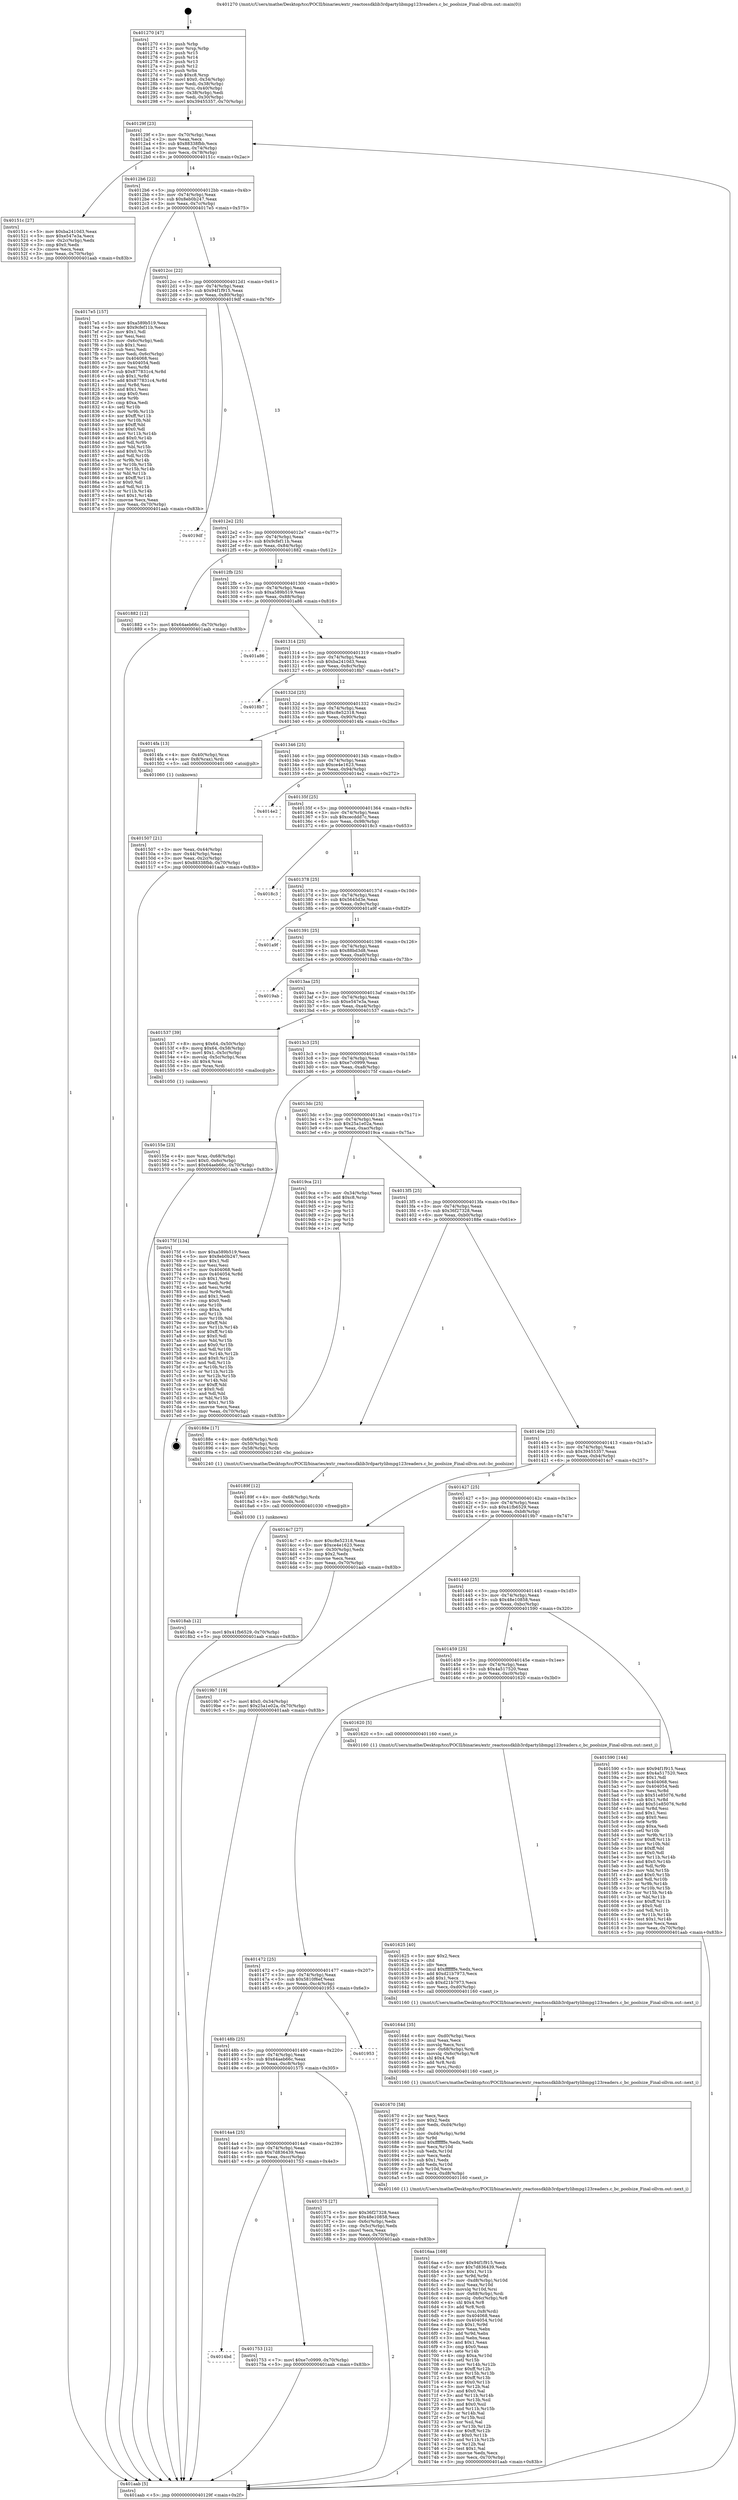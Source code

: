 digraph "0x401270" {
  label = "0x401270 (/mnt/c/Users/mathe/Desktop/tcc/POCII/binaries/extr_reactossdklib3rdpartylibmpg123readers.c_bc_poolsize_Final-ollvm.out::main(0))"
  labelloc = "t"
  node[shape=record]

  Entry [label="",width=0.3,height=0.3,shape=circle,fillcolor=black,style=filled]
  "0x40129f" [label="{
     0x40129f [23]\l
     | [instrs]\l
     &nbsp;&nbsp;0x40129f \<+3\>: mov -0x70(%rbp),%eax\l
     &nbsp;&nbsp;0x4012a2 \<+2\>: mov %eax,%ecx\l
     &nbsp;&nbsp;0x4012a4 \<+6\>: sub $0x88338fbb,%ecx\l
     &nbsp;&nbsp;0x4012aa \<+3\>: mov %eax,-0x74(%rbp)\l
     &nbsp;&nbsp;0x4012ad \<+3\>: mov %ecx,-0x78(%rbp)\l
     &nbsp;&nbsp;0x4012b0 \<+6\>: je 000000000040151c \<main+0x2ac\>\l
  }"]
  "0x40151c" [label="{
     0x40151c [27]\l
     | [instrs]\l
     &nbsp;&nbsp;0x40151c \<+5\>: mov $0xba2410d3,%eax\l
     &nbsp;&nbsp;0x401521 \<+5\>: mov $0xe547e3a,%ecx\l
     &nbsp;&nbsp;0x401526 \<+3\>: mov -0x2c(%rbp),%edx\l
     &nbsp;&nbsp;0x401529 \<+3\>: cmp $0x0,%edx\l
     &nbsp;&nbsp;0x40152c \<+3\>: cmove %ecx,%eax\l
     &nbsp;&nbsp;0x40152f \<+3\>: mov %eax,-0x70(%rbp)\l
     &nbsp;&nbsp;0x401532 \<+5\>: jmp 0000000000401aab \<main+0x83b\>\l
  }"]
  "0x4012b6" [label="{
     0x4012b6 [22]\l
     | [instrs]\l
     &nbsp;&nbsp;0x4012b6 \<+5\>: jmp 00000000004012bb \<main+0x4b\>\l
     &nbsp;&nbsp;0x4012bb \<+3\>: mov -0x74(%rbp),%eax\l
     &nbsp;&nbsp;0x4012be \<+5\>: sub $0x8eb0b247,%eax\l
     &nbsp;&nbsp;0x4012c3 \<+3\>: mov %eax,-0x7c(%rbp)\l
     &nbsp;&nbsp;0x4012c6 \<+6\>: je 00000000004017e5 \<main+0x575\>\l
  }"]
  Exit [label="",width=0.3,height=0.3,shape=circle,fillcolor=black,style=filled,peripheries=2]
  "0x4017e5" [label="{
     0x4017e5 [157]\l
     | [instrs]\l
     &nbsp;&nbsp;0x4017e5 \<+5\>: mov $0xa589b519,%eax\l
     &nbsp;&nbsp;0x4017ea \<+5\>: mov $0x9cfef11b,%ecx\l
     &nbsp;&nbsp;0x4017ef \<+2\>: mov $0x1,%dl\l
     &nbsp;&nbsp;0x4017f1 \<+2\>: xor %esi,%esi\l
     &nbsp;&nbsp;0x4017f3 \<+3\>: mov -0x6c(%rbp),%edi\l
     &nbsp;&nbsp;0x4017f6 \<+3\>: sub $0x1,%esi\l
     &nbsp;&nbsp;0x4017f9 \<+2\>: sub %esi,%edi\l
     &nbsp;&nbsp;0x4017fb \<+3\>: mov %edi,-0x6c(%rbp)\l
     &nbsp;&nbsp;0x4017fe \<+7\>: mov 0x404068,%esi\l
     &nbsp;&nbsp;0x401805 \<+7\>: mov 0x404054,%edi\l
     &nbsp;&nbsp;0x40180c \<+3\>: mov %esi,%r8d\l
     &nbsp;&nbsp;0x40180f \<+7\>: sub $0x877831c4,%r8d\l
     &nbsp;&nbsp;0x401816 \<+4\>: sub $0x1,%r8d\l
     &nbsp;&nbsp;0x40181a \<+7\>: add $0x877831c4,%r8d\l
     &nbsp;&nbsp;0x401821 \<+4\>: imul %r8d,%esi\l
     &nbsp;&nbsp;0x401825 \<+3\>: and $0x1,%esi\l
     &nbsp;&nbsp;0x401828 \<+3\>: cmp $0x0,%esi\l
     &nbsp;&nbsp;0x40182b \<+4\>: sete %r9b\l
     &nbsp;&nbsp;0x40182f \<+3\>: cmp $0xa,%edi\l
     &nbsp;&nbsp;0x401832 \<+4\>: setl %r10b\l
     &nbsp;&nbsp;0x401836 \<+3\>: mov %r9b,%r11b\l
     &nbsp;&nbsp;0x401839 \<+4\>: xor $0xff,%r11b\l
     &nbsp;&nbsp;0x40183d \<+3\>: mov %r10b,%bl\l
     &nbsp;&nbsp;0x401840 \<+3\>: xor $0xff,%bl\l
     &nbsp;&nbsp;0x401843 \<+3\>: xor $0x0,%dl\l
     &nbsp;&nbsp;0x401846 \<+3\>: mov %r11b,%r14b\l
     &nbsp;&nbsp;0x401849 \<+4\>: and $0x0,%r14b\l
     &nbsp;&nbsp;0x40184d \<+3\>: and %dl,%r9b\l
     &nbsp;&nbsp;0x401850 \<+3\>: mov %bl,%r15b\l
     &nbsp;&nbsp;0x401853 \<+4\>: and $0x0,%r15b\l
     &nbsp;&nbsp;0x401857 \<+3\>: and %dl,%r10b\l
     &nbsp;&nbsp;0x40185a \<+3\>: or %r9b,%r14b\l
     &nbsp;&nbsp;0x40185d \<+3\>: or %r10b,%r15b\l
     &nbsp;&nbsp;0x401860 \<+3\>: xor %r15b,%r14b\l
     &nbsp;&nbsp;0x401863 \<+3\>: or %bl,%r11b\l
     &nbsp;&nbsp;0x401866 \<+4\>: xor $0xff,%r11b\l
     &nbsp;&nbsp;0x40186a \<+3\>: or $0x0,%dl\l
     &nbsp;&nbsp;0x40186d \<+3\>: and %dl,%r11b\l
     &nbsp;&nbsp;0x401870 \<+3\>: or %r11b,%r14b\l
     &nbsp;&nbsp;0x401873 \<+4\>: test $0x1,%r14b\l
     &nbsp;&nbsp;0x401877 \<+3\>: cmovne %ecx,%eax\l
     &nbsp;&nbsp;0x40187a \<+3\>: mov %eax,-0x70(%rbp)\l
     &nbsp;&nbsp;0x40187d \<+5\>: jmp 0000000000401aab \<main+0x83b\>\l
  }"]
  "0x4012cc" [label="{
     0x4012cc [22]\l
     | [instrs]\l
     &nbsp;&nbsp;0x4012cc \<+5\>: jmp 00000000004012d1 \<main+0x61\>\l
     &nbsp;&nbsp;0x4012d1 \<+3\>: mov -0x74(%rbp),%eax\l
     &nbsp;&nbsp;0x4012d4 \<+5\>: sub $0x94f1f915,%eax\l
     &nbsp;&nbsp;0x4012d9 \<+3\>: mov %eax,-0x80(%rbp)\l
     &nbsp;&nbsp;0x4012dc \<+6\>: je 00000000004019df \<main+0x76f\>\l
  }"]
  "0x4018ab" [label="{
     0x4018ab [12]\l
     | [instrs]\l
     &nbsp;&nbsp;0x4018ab \<+7\>: movl $0x41fb6529,-0x70(%rbp)\l
     &nbsp;&nbsp;0x4018b2 \<+5\>: jmp 0000000000401aab \<main+0x83b\>\l
  }"]
  "0x4019df" [label="{
     0x4019df\l
  }", style=dashed]
  "0x4012e2" [label="{
     0x4012e2 [25]\l
     | [instrs]\l
     &nbsp;&nbsp;0x4012e2 \<+5\>: jmp 00000000004012e7 \<main+0x77\>\l
     &nbsp;&nbsp;0x4012e7 \<+3\>: mov -0x74(%rbp),%eax\l
     &nbsp;&nbsp;0x4012ea \<+5\>: sub $0x9cfef11b,%eax\l
     &nbsp;&nbsp;0x4012ef \<+6\>: mov %eax,-0x84(%rbp)\l
     &nbsp;&nbsp;0x4012f5 \<+6\>: je 0000000000401882 \<main+0x612\>\l
  }"]
  "0x40189f" [label="{
     0x40189f [12]\l
     | [instrs]\l
     &nbsp;&nbsp;0x40189f \<+4\>: mov -0x68(%rbp),%rdx\l
     &nbsp;&nbsp;0x4018a3 \<+3\>: mov %rdx,%rdi\l
     &nbsp;&nbsp;0x4018a6 \<+5\>: call 0000000000401030 \<free@plt\>\l
     | [calls]\l
     &nbsp;&nbsp;0x401030 \{1\} (unknown)\l
  }"]
  "0x401882" [label="{
     0x401882 [12]\l
     | [instrs]\l
     &nbsp;&nbsp;0x401882 \<+7\>: movl $0x64aeb66c,-0x70(%rbp)\l
     &nbsp;&nbsp;0x401889 \<+5\>: jmp 0000000000401aab \<main+0x83b\>\l
  }"]
  "0x4012fb" [label="{
     0x4012fb [25]\l
     | [instrs]\l
     &nbsp;&nbsp;0x4012fb \<+5\>: jmp 0000000000401300 \<main+0x90\>\l
     &nbsp;&nbsp;0x401300 \<+3\>: mov -0x74(%rbp),%eax\l
     &nbsp;&nbsp;0x401303 \<+5\>: sub $0xa589b519,%eax\l
     &nbsp;&nbsp;0x401308 \<+6\>: mov %eax,-0x88(%rbp)\l
     &nbsp;&nbsp;0x40130e \<+6\>: je 0000000000401a86 \<main+0x816\>\l
  }"]
  "0x4014bd" [label="{
     0x4014bd\l
  }", style=dashed]
  "0x401a86" [label="{
     0x401a86\l
  }", style=dashed]
  "0x401314" [label="{
     0x401314 [25]\l
     | [instrs]\l
     &nbsp;&nbsp;0x401314 \<+5\>: jmp 0000000000401319 \<main+0xa9\>\l
     &nbsp;&nbsp;0x401319 \<+3\>: mov -0x74(%rbp),%eax\l
     &nbsp;&nbsp;0x40131c \<+5\>: sub $0xba2410d3,%eax\l
     &nbsp;&nbsp;0x401321 \<+6\>: mov %eax,-0x8c(%rbp)\l
     &nbsp;&nbsp;0x401327 \<+6\>: je 00000000004018b7 \<main+0x647\>\l
  }"]
  "0x401753" [label="{
     0x401753 [12]\l
     | [instrs]\l
     &nbsp;&nbsp;0x401753 \<+7\>: movl $0xe7c0999,-0x70(%rbp)\l
     &nbsp;&nbsp;0x40175a \<+5\>: jmp 0000000000401aab \<main+0x83b\>\l
  }"]
  "0x4018b7" [label="{
     0x4018b7\l
  }", style=dashed]
  "0x40132d" [label="{
     0x40132d [25]\l
     | [instrs]\l
     &nbsp;&nbsp;0x40132d \<+5\>: jmp 0000000000401332 \<main+0xc2\>\l
     &nbsp;&nbsp;0x401332 \<+3\>: mov -0x74(%rbp),%eax\l
     &nbsp;&nbsp;0x401335 \<+5\>: sub $0xc8e52318,%eax\l
     &nbsp;&nbsp;0x40133a \<+6\>: mov %eax,-0x90(%rbp)\l
     &nbsp;&nbsp;0x401340 \<+6\>: je 00000000004014fa \<main+0x28a\>\l
  }"]
  "0x4016aa" [label="{
     0x4016aa [169]\l
     | [instrs]\l
     &nbsp;&nbsp;0x4016aa \<+5\>: mov $0x94f1f915,%ecx\l
     &nbsp;&nbsp;0x4016af \<+5\>: mov $0x7d836439,%edx\l
     &nbsp;&nbsp;0x4016b4 \<+3\>: mov $0x1,%r11b\l
     &nbsp;&nbsp;0x4016b7 \<+3\>: xor %r9d,%r9d\l
     &nbsp;&nbsp;0x4016ba \<+7\>: mov -0xd8(%rbp),%r10d\l
     &nbsp;&nbsp;0x4016c1 \<+4\>: imul %eax,%r10d\l
     &nbsp;&nbsp;0x4016c5 \<+3\>: movslq %r10d,%rsi\l
     &nbsp;&nbsp;0x4016c8 \<+4\>: mov -0x68(%rbp),%rdi\l
     &nbsp;&nbsp;0x4016cc \<+4\>: movslq -0x6c(%rbp),%r8\l
     &nbsp;&nbsp;0x4016d0 \<+4\>: shl $0x4,%r8\l
     &nbsp;&nbsp;0x4016d4 \<+3\>: add %r8,%rdi\l
     &nbsp;&nbsp;0x4016d7 \<+4\>: mov %rsi,0x8(%rdi)\l
     &nbsp;&nbsp;0x4016db \<+7\>: mov 0x404068,%eax\l
     &nbsp;&nbsp;0x4016e2 \<+8\>: mov 0x404054,%r10d\l
     &nbsp;&nbsp;0x4016ea \<+4\>: sub $0x1,%r9d\l
     &nbsp;&nbsp;0x4016ee \<+2\>: mov %eax,%ebx\l
     &nbsp;&nbsp;0x4016f0 \<+3\>: add %r9d,%ebx\l
     &nbsp;&nbsp;0x4016f3 \<+3\>: imul %ebx,%eax\l
     &nbsp;&nbsp;0x4016f6 \<+3\>: and $0x1,%eax\l
     &nbsp;&nbsp;0x4016f9 \<+3\>: cmp $0x0,%eax\l
     &nbsp;&nbsp;0x4016fc \<+4\>: sete %r14b\l
     &nbsp;&nbsp;0x401700 \<+4\>: cmp $0xa,%r10d\l
     &nbsp;&nbsp;0x401704 \<+4\>: setl %r15b\l
     &nbsp;&nbsp;0x401708 \<+3\>: mov %r14b,%r12b\l
     &nbsp;&nbsp;0x40170b \<+4\>: xor $0xff,%r12b\l
     &nbsp;&nbsp;0x40170f \<+3\>: mov %r15b,%r13b\l
     &nbsp;&nbsp;0x401712 \<+4\>: xor $0xff,%r13b\l
     &nbsp;&nbsp;0x401716 \<+4\>: xor $0x0,%r11b\l
     &nbsp;&nbsp;0x40171a \<+3\>: mov %r12b,%al\l
     &nbsp;&nbsp;0x40171d \<+2\>: and $0x0,%al\l
     &nbsp;&nbsp;0x40171f \<+3\>: and %r11b,%r14b\l
     &nbsp;&nbsp;0x401722 \<+3\>: mov %r13b,%sil\l
     &nbsp;&nbsp;0x401725 \<+4\>: and $0x0,%sil\l
     &nbsp;&nbsp;0x401729 \<+3\>: and %r11b,%r15b\l
     &nbsp;&nbsp;0x40172c \<+3\>: or %r14b,%al\l
     &nbsp;&nbsp;0x40172f \<+3\>: or %r15b,%sil\l
     &nbsp;&nbsp;0x401732 \<+3\>: xor %sil,%al\l
     &nbsp;&nbsp;0x401735 \<+3\>: or %r13b,%r12b\l
     &nbsp;&nbsp;0x401738 \<+4\>: xor $0xff,%r12b\l
     &nbsp;&nbsp;0x40173c \<+4\>: or $0x0,%r11b\l
     &nbsp;&nbsp;0x401740 \<+3\>: and %r11b,%r12b\l
     &nbsp;&nbsp;0x401743 \<+3\>: or %r12b,%al\l
     &nbsp;&nbsp;0x401746 \<+2\>: test $0x1,%al\l
     &nbsp;&nbsp;0x401748 \<+3\>: cmovne %edx,%ecx\l
     &nbsp;&nbsp;0x40174b \<+3\>: mov %ecx,-0x70(%rbp)\l
     &nbsp;&nbsp;0x40174e \<+5\>: jmp 0000000000401aab \<main+0x83b\>\l
  }"]
  "0x4014fa" [label="{
     0x4014fa [13]\l
     | [instrs]\l
     &nbsp;&nbsp;0x4014fa \<+4\>: mov -0x40(%rbp),%rax\l
     &nbsp;&nbsp;0x4014fe \<+4\>: mov 0x8(%rax),%rdi\l
     &nbsp;&nbsp;0x401502 \<+5\>: call 0000000000401060 \<atoi@plt\>\l
     | [calls]\l
     &nbsp;&nbsp;0x401060 \{1\} (unknown)\l
  }"]
  "0x401346" [label="{
     0x401346 [25]\l
     | [instrs]\l
     &nbsp;&nbsp;0x401346 \<+5\>: jmp 000000000040134b \<main+0xdb\>\l
     &nbsp;&nbsp;0x40134b \<+3\>: mov -0x74(%rbp),%eax\l
     &nbsp;&nbsp;0x40134e \<+5\>: sub $0xce4e1623,%eax\l
     &nbsp;&nbsp;0x401353 \<+6\>: mov %eax,-0x94(%rbp)\l
     &nbsp;&nbsp;0x401359 \<+6\>: je 00000000004014e2 \<main+0x272\>\l
  }"]
  "0x401670" [label="{
     0x401670 [58]\l
     | [instrs]\l
     &nbsp;&nbsp;0x401670 \<+2\>: xor %ecx,%ecx\l
     &nbsp;&nbsp;0x401672 \<+5\>: mov $0x2,%edx\l
     &nbsp;&nbsp;0x401677 \<+6\>: mov %edx,-0xd4(%rbp)\l
     &nbsp;&nbsp;0x40167d \<+1\>: cltd\l
     &nbsp;&nbsp;0x40167e \<+7\>: mov -0xd4(%rbp),%r9d\l
     &nbsp;&nbsp;0x401685 \<+3\>: idiv %r9d\l
     &nbsp;&nbsp;0x401688 \<+6\>: imul $0xfffffffe,%edx,%edx\l
     &nbsp;&nbsp;0x40168e \<+3\>: mov %ecx,%r10d\l
     &nbsp;&nbsp;0x401691 \<+3\>: sub %edx,%r10d\l
     &nbsp;&nbsp;0x401694 \<+2\>: mov %ecx,%edx\l
     &nbsp;&nbsp;0x401696 \<+3\>: sub $0x1,%edx\l
     &nbsp;&nbsp;0x401699 \<+3\>: add %edx,%r10d\l
     &nbsp;&nbsp;0x40169c \<+3\>: sub %r10d,%ecx\l
     &nbsp;&nbsp;0x40169f \<+6\>: mov %ecx,-0xd8(%rbp)\l
     &nbsp;&nbsp;0x4016a5 \<+5\>: call 0000000000401160 \<next_i\>\l
     | [calls]\l
     &nbsp;&nbsp;0x401160 \{1\} (/mnt/c/Users/mathe/Desktop/tcc/POCII/binaries/extr_reactossdklib3rdpartylibmpg123readers.c_bc_poolsize_Final-ollvm.out::next_i)\l
  }"]
  "0x4014e2" [label="{
     0x4014e2\l
  }", style=dashed]
  "0x40135f" [label="{
     0x40135f [25]\l
     | [instrs]\l
     &nbsp;&nbsp;0x40135f \<+5\>: jmp 0000000000401364 \<main+0xf4\>\l
     &nbsp;&nbsp;0x401364 \<+3\>: mov -0x74(%rbp),%eax\l
     &nbsp;&nbsp;0x401367 \<+5\>: sub $0xcecddd7c,%eax\l
     &nbsp;&nbsp;0x40136c \<+6\>: mov %eax,-0x98(%rbp)\l
     &nbsp;&nbsp;0x401372 \<+6\>: je 00000000004018c3 \<main+0x653\>\l
  }"]
  "0x40164d" [label="{
     0x40164d [35]\l
     | [instrs]\l
     &nbsp;&nbsp;0x40164d \<+6\>: mov -0xd0(%rbp),%ecx\l
     &nbsp;&nbsp;0x401653 \<+3\>: imul %eax,%ecx\l
     &nbsp;&nbsp;0x401656 \<+3\>: movslq %ecx,%rsi\l
     &nbsp;&nbsp;0x401659 \<+4\>: mov -0x68(%rbp),%rdi\l
     &nbsp;&nbsp;0x40165d \<+4\>: movslq -0x6c(%rbp),%r8\l
     &nbsp;&nbsp;0x401661 \<+4\>: shl $0x4,%r8\l
     &nbsp;&nbsp;0x401665 \<+3\>: add %r8,%rdi\l
     &nbsp;&nbsp;0x401668 \<+3\>: mov %rsi,(%rdi)\l
     &nbsp;&nbsp;0x40166b \<+5\>: call 0000000000401160 \<next_i\>\l
     | [calls]\l
     &nbsp;&nbsp;0x401160 \{1\} (/mnt/c/Users/mathe/Desktop/tcc/POCII/binaries/extr_reactossdklib3rdpartylibmpg123readers.c_bc_poolsize_Final-ollvm.out::next_i)\l
  }"]
  "0x4018c3" [label="{
     0x4018c3\l
  }", style=dashed]
  "0x401378" [label="{
     0x401378 [25]\l
     | [instrs]\l
     &nbsp;&nbsp;0x401378 \<+5\>: jmp 000000000040137d \<main+0x10d\>\l
     &nbsp;&nbsp;0x40137d \<+3\>: mov -0x74(%rbp),%eax\l
     &nbsp;&nbsp;0x401380 \<+5\>: sub $0x5645d3e,%eax\l
     &nbsp;&nbsp;0x401385 \<+6\>: mov %eax,-0x9c(%rbp)\l
     &nbsp;&nbsp;0x40138b \<+6\>: je 0000000000401a9f \<main+0x82f\>\l
  }"]
  "0x401625" [label="{
     0x401625 [40]\l
     | [instrs]\l
     &nbsp;&nbsp;0x401625 \<+5\>: mov $0x2,%ecx\l
     &nbsp;&nbsp;0x40162a \<+1\>: cltd\l
     &nbsp;&nbsp;0x40162b \<+2\>: idiv %ecx\l
     &nbsp;&nbsp;0x40162d \<+6\>: imul $0xfffffffe,%edx,%ecx\l
     &nbsp;&nbsp;0x401633 \<+6\>: add $0xd21b7973,%ecx\l
     &nbsp;&nbsp;0x401639 \<+3\>: add $0x1,%ecx\l
     &nbsp;&nbsp;0x40163c \<+6\>: sub $0xd21b7973,%ecx\l
     &nbsp;&nbsp;0x401642 \<+6\>: mov %ecx,-0xd0(%rbp)\l
     &nbsp;&nbsp;0x401648 \<+5\>: call 0000000000401160 \<next_i\>\l
     | [calls]\l
     &nbsp;&nbsp;0x401160 \{1\} (/mnt/c/Users/mathe/Desktop/tcc/POCII/binaries/extr_reactossdklib3rdpartylibmpg123readers.c_bc_poolsize_Final-ollvm.out::next_i)\l
  }"]
  "0x401a9f" [label="{
     0x401a9f\l
  }", style=dashed]
  "0x401391" [label="{
     0x401391 [25]\l
     | [instrs]\l
     &nbsp;&nbsp;0x401391 \<+5\>: jmp 0000000000401396 \<main+0x126\>\l
     &nbsp;&nbsp;0x401396 \<+3\>: mov -0x74(%rbp),%eax\l
     &nbsp;&nbsp;0x401399 \<+5\>: sub $0x88bd3d8,%eax\l
     &nbsp;&nbsp;0x40139e \<+6\>: mov %eax,-0xa0(%rbp)\l
     &nbsp;&nbsp;0x4013a4 \<+6\>: je 00000000004019ab \<main+0x73b\>\l
  }"]
  "0x4014a4" [label="{
     0x4014a4 [25]\l
     | [instrs]\l
     &nbsp;&nbsp;0x4014a4 \<+5\>: jmp 00000000004014a9 \<main+0x239\>\l
     &nbsp;&nbsp;0x4014a9 \<+3\>: mov -0x74(%rbp),%eax\l
     &nbsp;&nbsp;0x4014ac \<+5\>: sub $0x7d836439,%eax\l
     &nbsp;&nbsp;0x4014b1 \<+6\>: mov %eax,-0xcc(%rbp)\l
     &nbsp;&nbsp;0x4014b7 \<+6\>: je 0000000000401753 \<main+0x4e3\>\l
  }"]
  "0x4019ab" [label="{
     0x4019ab\l
  }", style=dashed]
  "0x4013aa" [label="{
     0x4013aa [25]\l
     | [instrs]\l
     &nbsp;&nbsp;0x4013aa \<+5\>: jmp 00000000004013af \<main+0x13f\>\l
     &nbsp;&nbsp;0x4013af \<+3\>: mov -0x74(%rbp),%eax\l
     &nbsp;&nbsp;0x4013b2 \<+5\>: sub $0xe547e3a,%eax\l
     &nbsp;&nbsp;0x4013b7 \<+6\>: mov %eax,-0xa4(%rbp)\l
     &nbsp;&nbsp;0x4013bd \<+6\>: je 0000000000401537 \<main+0x2c7\>\l
  }"]
  "0x401575" [label="{
     0x401575 [27]\l
     | [instrs]\l
     &nbsp;&nbsp;0x401575 \<+5\>: mov $0x36f27328,%eax\l
     &nbsp;&nbsp;0x40157a \<+5\>: mov $0x48e10858,%ecx\l
     &nbsp;&nbsp;0x40157f \<+3\>: mov -0x6c(%rbp),%edx\l
     &nbsp;&nbsp;0x401582 \<+3\>: cmp -0x5c(%rbp),%edx\l
     &nbsp;&nbsp;0x401585 \<+3\>: cmovl %ecx,%eax\l
     &nbsp;&nbsp;0x401588 \<+3\>: mov %eax,-0x70(%rbp)\l
     &nbsp;&nbsp;0x40158b \<+5\>: jmp 0000000000401aab \<main+0x83b\>\l
  }"]
  "0x401537" [label="{
     0x401537 [39]\l
     | [instrs]\l
     &nbsp;&nbsp;0x401537 \<+8\>: movq $0x64,-0x50(%rbp)\l
     &nbsp;&nbsp;0x40153f \<+8\>: movq $0x64,-0x58(%rbp)\l
     &nbsp;&nbsp;0x401547 \<+7\>: movl $0x1,-0x5c(%rbp)\l
     &nbsp;&nbsp;0x40154e \<+4\>: movslq -0x5c(%rbp),%rax\l
     &nbsp;&nbsp;0x401552 \<+4\>: shl $0x4,%rax\l
     &nbsp;&nbsp;0x401556 \<+3\>: mov %rax,%rdi\l
     &nbsp;&nbsp;0x401559 \<+5\>: call 0000000000401050 \<malloc@plt\>\l
     | [calls]\l
     &nbsp;&nbsp;0x401050 \{1\} (unknown)\l
  }"]
  "0x4013c3" [label="{
     0x4013c3 [25]\l
     | [instrs]\l
     &nbsp;&nbsp;0x4013c3 \<+5\>: jmp 00000000004013c8 \<main+0x158\>\l
     &nbsp;&nbsp;0x4013c8 \<+3\>: mov -0x74(%rbp),%eax\l
     &nbsp;&nbsp;0x4013cb \<+5\>: sub $0xe7c0999,%eax\l
     &nbsp;&nbsp;0x4013d0 \<+6\>: mov %eax,-0xa8(%rbp)\l
     &nbsp;&nbsp;0x4013d6 \<+6\>: je 000000000040175f \<main+0x4ef\>\l
  }"]
  "0x40148b" [label="{
     0x40148b [25]\l
     | [instrs]\l
     &nbsp;&nbsp;0x40148b \<+5\>: jmp 0000000000401490 \<main+0x220\>\l
     &nbsp;&nbsp;0x401490 \<+3\>: mov -0x74(%rbp),%eax\l
     &nbsp;&nbsp;0x401493 \<+5\>: sub $0x64aeb66c,%eax\l
     &nbsp;&nbsp;0x401498 \<+6\>: mov %eax,-0xc8(%rbp)\l
     &nbsp;&nbsp;0x40149e \<+6\>: je 0000000000401575 \<main+0x305\>\l
  }"]
  "0x40175f" [label="{
     0x40175f [134]\l
     | [instrs]\l
     &nbsp;&nbsp;0x40175f \<+5\>: mov $0xa589b519,%eax\l
     &nbsp;&nbsp;0x401764 \<+5\>: mov $0x8eb0b247,%ecx\l
     &nbsp;&nbsp;0x401769 \<+2\>: mov $0x1,%dl\l
     &nbsp;&nbsp;0x40176b \<+2\>: xor %esi,%esi\l
     &nbsp;&nbsp;0x40176d \<+7\>: mov 0x404068,%edi\l
     &nbsp;&nbsp;0x401774 \<+8\>: mov 0x404054,%r8d\l
     &nbsp;&nbsp;0x40177c \<+3\>: sub $0x1,%esi\l
     &nbsp;&nbsp;0x40177f \<+3\>: mov %edi,%r9d\l
     &nbsp;&nbsp;0x401782 \<+3\>: add %esi,%r9d\l
     &nbsp;&nbsp;0x401785 \<+4\>: imul %r9d,%edi\l
     &nbsp;&nbsp;0x401789 \<+3\>: and $0x1,%edi\l
     &nbsp;&nbsp;0x40178c \<+3\>: cmp $0x0,%edi\l
     &nbsp;&nbsp;0x40178f \<+4\>: sete %r10b\l
     &nbsp;&nbsp;0x401793 \<+4\>: cmp $0xa,%r8d\l
     &nbsp;&nbsp;0x401797 \<+4\>: setl %r11b\l
     &nbsp;&nbsp;0x40179b \<+3\>: mov %r10b,%bl\l
     &nbsp;&nbsp;0x40179e \<+3\>: xor $0xff,%bl\l
     &nbsp;&nbsp;0x4017a1 \<+3\>: mov %r11b,%r14b\l
     &nbsp;&nbsp;0x4017a4 \<+4\>: xor $0xff,%r14b\l
     &nbsp;&nbsp;0x4017a8 \<+3\>: xor $0x0,%dl\l
     &nbsp;&nbsp;0x4017ab \<+3\>: mov %bl,%r15b\l
     &nbsp;&nbsp;0x4017ae \<+4\>: and $0x0,%r15b\l
     &nbsp;&nbsp;0x4017b2 \<+3\>: and %dl,%r10b\l
     &nbsp;&nbsp;0x4017b5 \<+3\>: mov %r14b,%r12b\l
     &nbsp;&nbsp;0x4017b8 \<+4\>: and $0x0,%r12b\l
     &nbsp;&nbsp;0x4017bc \<+3\>: and %dl,%r11b\l
     &nbsp;&nbsp;0x4017bf \<+3\>: or %r10b,%r15b\l
     &nbsp;&nbsp;0x4017c2 \<+3\>: or %r11b,%r12b\l
     &nbsp;&nbsp;0x4017c5 \<+3\>: xor %r12b,%r15b\l
     &nbsp;&nbsp;0x4017c8 \<+3\>: or %r14b,%bl\l
     &nbsp;&nbsp;0x4017cb \<+3\>: xor $0xff,%bl\l
     &nbsp;&nbsp;0x4017ce \<+3\>: or $0x0,%dl\l
     &nbsp;&nbsp;0x4017d1 \<+2\>: and %dl,%bl\l
     &nbsp;&nbsp;0x4017d3 \<+3\>: or %bl,%r15b\l
     &nbsp;&nbsp;0x4017d6 \<+4\>: test $0x1,%r15b\l
     &nbsp;&nbsp;0x4017da \<+3\>: cmovne %ecx,%eax\l
     &nbsp;&nbsp;0x4017dd \<+3\>: mov %eax,-0x70(%rbp)\l
     &nbsp;&nbsp;0x4017e0 \<+5\>: jmp 0000000000401aab \<main+0x83b\>\l
  }"]
  "0x4013dc" [label="{
     0x4013dc [25]\l
     | [instrs]\l
     &nbsp;&nbsp;0x4013dc \<+5\>: jmp 00000000004013e1 \<main+0x171\>\l
     &nbsp;&nbsp;0x4013e1 \<+3\>: mov -0x74(%rbp),%eax\l
     &nbsp;&nbsp;0x4013e4 \<+5\>: sub $0x25a1e02a,%eax\l
     &nbsp;&nbsp;0x4013e9 \<+6\>: mov %eax,-0xac(%rbp)\l
     &nbsp;&nbsp;0x4013ef \<+6\>: je 00000000004019ca \<main+0x75a\>\l
  }"]
  "0x401953" [label="{
     0x401953\l
  }", style=dashed]
  "0x4019ca" [label="{
     0x4019ca [21]\l
     | [instrs]\l
     &nbsp;&nbsp;0x4019ca \<+3\>: mov -0x34(%rbp),%eax\l
     &nbsp;&nbsp;0x4019cd \<+7\>: add $0xc8,%rsp\l
     &nbsp;&nbsp;0x4019d4 \<+1\>: pop %rbx\l
     &nbsp;&nbsp;0x4019d5 \<+2\>: pop %r12\l
     &nbsp;&nbsp;0x4019d7 \<+2\>: pop %r13\l
     &nbsp;&nbsp;0x4019d9 \<+2\>: pop %r14\l
     &nbsp;&nbsp;0x4019db \<+2\>: pop %r15\l
     &nbsp;&nbsp;0x4019dd \<+1\>: pop %rbp\l
     &nbsp;&nbsp;0x4019de \<+1\>: ret\l
  }"]
  "0x4013f5" [label="{
     0x4013f5 [25]\l
     | [instrs]\l
     &nbsp;&nbsp;0x4013f5 \<+5\>: jmp 00000000004013fa \<main+0x18a\>\l
     &nbsp;&nbsp;0x4013fa \<+3\>: mov -0x74(%rbp),%eax\l
     &nbsp;&nbsp;0x4013fd \<+5\>: sub $0x36f27328,%eax\l
     &nbsp;&nbsp;0x401402 \<+6\>: mov %eax,-0xb0(%rbp)\l
     &nbsp;&nbsp;0x401408 \<+6\>: je 000000000040188e \<main+0x61e\>\l
  }"]
  "0x401472" [label="{
     0x401472 [25]\l
     | [instrs]\l
     &nbsp;&nbsp;0x401472 \<+5\>: jmp 0000000000401477 \<main+0x207\>\l
     &nbsp;&nbsp;0x401477 \<+3\>: mov -0x74(%rbp),%eax\l
     &nbsp;&nbsp;0x40147a \<+5\>: sub $0x5810f6ef,%eax\l
     &nbsp;&nbsp;0x40147f \<+6\>: mov %eax,-0xc4(%rbp)\l
     &nbsp;&nbsp;0x401485 \<+6\>: je 0000000000401953 \<main+0x6e3\>\l
  }"]
  "0x40188e" [label="{
     0x40188e [17]\l
     | [instrs]\l
     &nbsp;&nbsp;0x40188e \<+4\>: mov -0x68(%rbp),%rdi\l
     &nbsp;&nbsp;0x401892 \<+4\>: mov -0x50(%rbp),%rsi\l
     &nbsp;&nbsp;0x401896 \<+4\>: mov -0x58(%rbp),%rdx\l
     &nbsp;&nbsp;0x40189a \<+5\>: call 0000000000401240 \<bc_poolsize\>\l
     | [calls]\l
     &nbsp;&nbsp;0x401240 \{1\} (/mnt/c/Users/mathe/Desktop/tcc/POCII/binaries/extr_reactossdklib3rdpartylibmpg123readers.c_bc_poolsize_Final-ollvm.out::bc_poolsize)\l
  }"]
  "0x40140e" [label="{
     0x40140e [25]\l
     | [instrs]\l
     &nbsp;&nbsp;0x40140e \<+5\>: jmp 0000000000401413 \<main+0x1a3\>\l
     &nbsp;&nbsp;0x401413 \<+3\>: mov -0x74(%rbp),%eax\l
     &nbsp;&nbsp;0x401416 \<+5\>: sub $0x39455357,%eax\l
     &nbsp;&nbsp;0x40141b \<+6\>: mov %eax,-0xb4(%rbp)\l
     &nbsp;&nbsp;0x401421 \<+6\>: je 00000000004014c7 \<main+0x257\>\l
  }"]
  "0x401620" [label="{
     0x401620 [5]\l
     | [instrs]\l
     &nbsp;&nbsp;0x401620 \<+5\>: call 0000000000401160 \<next_i\>\l
     | [calls]\l
     &nbsp;&nbsp;0x401160 \{1\} (/mnt/c/Users/mathe/Desktop/tcc/POCII/binaries/extr_reactossdklib3rdpartylibmpg123readers.c_bc_poolsize_Final-ollvm.out::next_i)\l
  }"]
  "0x4014c7" [label="{
     0x4014c7 [27]\l
     | [instrs]\l
     &nbsp;&nbsp;0x4014c7 \<+5\>: mov $0xc8e52318,%eax\l
     &nbsp;&nbsp;0x4014cc \<+5\>: mov $0xce4e1623,%ecx\l
     &nbsp;&nbsp;0x4014d1 \<+3\>: mov -0x30(%rbp),%edx\l
     &nbsp;&nbsp;0x4014d4 \<+3\>: cmp $0x2,%edx\l
     &nbsp;&nbsp;0x4014d7 \<+3\>: cmovne %ecx,%eax\l
     &nbsp;&nbsp;0x4014da \<+3\>: mov %eax,-0x70(%rbp)\l
     &nbsp;&nbsp;0x4014dd \<+5\>: jmp 0000000000401aab \<main+0x83b\>\l
  }"]
  "0x401427" [label="{
     0x401427 [25]\l
     | [instrs]\l
     &nbsp;&nbsp;0x401427 \<+5\>: jmp 000000000040142c \<main+0x1bc\>\l
     &nbsp;&nbsp;0x40142c \<+3\>: mov -0x74(%rbp),%eax\l
     &nbsp;&nbsp;0x40142f \<+5\>: sub $0x41fb6529,%eax\l
     &nbsp;&nbsp;0x401434 \<+6\>: mov %eax,-0xb8(%rbp)\l
     &nbsp;&nbsp;0x40143a \<+6\>: je 00000000004019b7 \<main+0x747\>\l
  }"]
  "0x401aab" [label="{
     0x401aab [5]\l
     | [instrs]\l
     &nbsp;&nbsp;0x401aab \<+5\>: jmp 000000000040129f \<main+0x2f\>\l
  }"]
  "0x401270" [label="{
     0x401270 [47]\l
     | [instrs]\l
     &nbsp;&nbsp;0x401270 \<+1\>: push %rbp\l
     &nbsp;&nbsp;0x401271 \<+3\>: mov %rsp,%rbp\l
     &nbsp;&nbsp;0x401274 \<+2\>: push %r15\l
     &nbsp;&nbsp;0x401276 \<+2\>: push %r14\l
     &nbsp;&nbsp;0x401278 \<+2\>: push %r13\l
     &nbsp;&nbsp;0x40127a \<+2\>: push %r12\l
     &nbsp;&nbsp;0x40127c \<+1\>: push %rbx\l
     &nbsp;&nbsp;0x40127d \<+7\>: sub $0xc8,%rsp\l
     &nbsp;&nbsp;0x401284 \<+7\>: movl $0x0,-0x34(%rbp)\l
     &nbsp;&nbsp;0x40128b \<+3\>: mov %edi,-0x38(%rbp)\l
     &nbsp;&nbsp;0x40128e \<+4\>: mov %rsi,-0x40(%rbp)\l
     &nbsp;&nbsp;0x401292 \<+3\>: mov -0x38(%rbp),%edi\l
     &nbsp;&nbsp;0x401295 \<+3\>: mov %edi,-0x30(%rbp)\l
     &nbsp;&nbsp;0x401298 \<+7\>: movl $0x39455357,-0x70(%rbp)\l
  }"]
  "0x401507" [label="{
     0x401507 [21]\l
     | [instrs]\l
     &nbsp;&nbsp;0x401507 \<+3\>: mov %eax,-0x44(%rbp)\l
     &nbsp;&nbsp;0x40150a \<+3\>: mov -0x44(%rbp),%eax\l
     &nbsp;&nbsp;0x40150d \<+3\>: mov %eax,-0x2c(%rbp)\l
     &nbsp;&nbsp;0x401510 \<+7\>: movl $0x88338fbb,-0x70(%rbp)\l
     &nbsp;&nbsp;0x401517 \<+5\>: jmp 0000000000401aab \<main+0x83b\>\l
  }"]
  "0x40155e" [label="{
     0x40155e [23]\l
     | [instrs]\l
     &nbsp;&nbsp;0x40155e \<+4\>: mov %rax,-0x68(%rbp)\l
     &nbsp;&nbsp;0x401562 \<+7\>: movl $0x0,-0x6c(%rbp)\l
     &nbsp;&nbsp;0x401569 \<+7\>: movl $0x64aeb66c,-0x70(%rbp)\l
     &nbsp;&nbsp;0x401570 \<+5\>: jmp 0000000000401aab \<main+0x83b\>\l
  }"]
  "0x401459" [label="{
     0x401459 [25]\l
     | [instrs]\l
     &nbsp;&nbsp;0x401459 \<+5\>: jmp 000000000040145e \<main+0x1ee\>\l
     &nbsp;&nbsp;0x40145e \<+3\>: mov -0x74(%rbp),%eax\l
     &nbsp;&nbsp;0x401461 \<+5\>: sub $0x4a517520,%eax\l
     &nbsp;&nbsp;0x401466 \<+6\>: mov %eax,-0xc0(%rbp)\l
     &nbsp;&nbsp;0x40146c \<+6\>: je 0000000000401620 \<main+0x3b0\>\l
  }"]
  "0x4019b7" [label="{
     0x4019b7 [19]\l
     | [instrs]\l
     &nbsp;&nbsp;0x4019b7 \<+7\>: movl $0x0,-0x34(%rbp)\l
     &nbsp;&nbsp;0x4019be \<+7\>: movl $0x25a1e02a,-0x70(%rbp)\l
     &nbsp;&nbsp;0x4019c5 \<+5\>: jmp 0000000000401aab \<main+0x83b\>\l
  }"]
  "0x401440" [label="{
     0x401440 [25]\l
     | [instrs]\l
     &nbsp;&nbsp;0x401440 \<+5\>: jmp 0000000000401445 \<main+0x1d5\>\l
     &nbsp;&nbsp;0x401445 \<+3\>: mov -0x74(%rbp),%eax\l
     &nbsp;&nbsp;0x401448 \<+5\>: sub $0x48e10858,%eax\l
     &nbsp;&nbsp;0x40144d \<+6\>: mov %eax,-0xbc(%rbp)\l
     &nbsp;&nbsp;0x401453 \<+6\>: je 0000000000401590 \<main+0x320\>\l
  }"]
  "0x401590" [label="{
     0x401590 [144]\l
     | [instrs]\l
     &nbsp;&nbsp;0x401590 \<+5\>: mov $0x94f1f915,%eax\l
     &nbsp;&nbsp;0x401595 \<+5\>: mov $0x4a517520,%ecx\l
     &nbsp;&nbsp;0x40159a \<+2\>: mov $0x1,%dl\l
     &nbsp;&nbsp;0x40159c \<+7\>: mov 0x404068,%esi\l
     &nbsp;&nbsp;0x4015a3 \<+7\>: mov 0x404054,%edi\l
     &nbsp;&nbsp;0x4015aa \<+3\>: mov %esi,%r8d\l
     &nbsp;&nbsp;0x4015ad \<+7\>: sub $0x51e85076,%r8d\l
     &nbsp;&nbsp;0x4015b4 \<+4\>: sub $0x1,%r8d\l
     &nbsp;&nbsp;0x4015b8 \<+7\>: add $0x51e85076,%r8d\l
     &nbsp;&nbsp;0x4015bf \<+4\>: imul %r8d,%esi\l
     &nbsp;&nbsp;0x4015c3 \<+3\>: and $0x1,%esi\l
     &nbsp;&nbsp;0x4015c6 \<+3\>: cmp $0x0,%esi\l
     &nbsp;&nbsp;0x4015c9 \<+4\>: sete %r9b\l
     &nbsp;&nbsp;0x4015cd \<+3\>: cmp $0xa,%edi\l
     &nbsp;&nbsp;0x4015d0 \<+4\>: setl %r10b\l
     &nbsp;&nbsp;0x4015d4 \<+3\>: mov %r9b,%r11b\l
     &nbsp;&nbsp;0x4015d7 \<+4\>: xor $0xff,%r11b\l
     &nbsp;&nbsp;0x4015db \<+3\>: mov %r10b,%bl\l
     &nbsp;&nbsp;0x4015de \<+3\>: xor $0xff,%bl\l
     &nbsp;&nbsp;0x4015e1 \<+3\>: xor $0x0,%dl\l
     &nbsp;&nbsp;0x4015e4 \<+3\>: mov %r11b,%r14b\l
     &nbsp;&nbsp;0x4015e7 \<+4\>: and $0x0,%r14b\l
     &nbsp;&nbsp;0x4015eb \<+3\>: and %dl,%r9b\l
     &nbsp;&nbsp;0x4015ee \<+3\>: mov %bl,%r15b\l
     &nbsp;&nbsp;0x4015f1 \<+4\>: and $0x0,%r15b\l
     &nbsp;&nbsp;0x4015f5 \<+3\>: and %dl,%r10b\l
     &nbsp;&nbsp;0x4015f8 \<+3\>: or %r9b,%r14b\l
     &nbsp;&nbsp;0x4015fb \<+3\>: or %r10b,%r15b\l
     &nbsp;&nbsp;0x4015fe \<+3\>: xor %r15b,%r14b\l
     &nbsp;&nbsp;0x401601 \<+3\>: or %bl,%r11b\l
     &nbsp;&nbsp;0x401604 \<+4\>: xor $0xff,%r11b\l
     &nbsp;&nbsp;0x401608 \<+3\>: or $0x0,%dl\l
     &nbsp;&nbsp;0x40160b \<+3\>: and %dl,%r11b\l
     &nbsp;&nbsp;0x40160e \<+3\>: or %r11b,%r14b\l
     &nbsp;&nbsp;0x401611 \<+4\>: test $0x1,%r14b\l
     &nbsp;&nbsp;0x401615 \<+3\>: cmovne %ecx,%eax\l
     &nbsp;&nbsp;0x401618 \<+3\>: mov %eax,-0x70(%rbp)\l
     &nbsp;&nbsp;0x40161b \<+5\>: jmp 0000000000401aab \<main+0x83b\>\l
  }"]
  Entry -> "0x401270" [label=" 1"]
  "0x40129f" -> "0x40151c" [label=" 1"]
  "0x40129f" -> "0x4012b6" [label=" 14"]
  "0x4019ca" -> Exit [label=" 1"]
  "0x4012b6" -> "0x4017e5" [label=" 1"]
  "0x4012b6" -> "0x4012cc" [label=" 13"]
  "0x4019b7" -> "0x401aab" [label=" 1"]
  "0x4012cc" -> "0x4019df" [label=" 0"]
  "0x4012cc" -> "0x4012e2" [label=" 13"]
  "0x4018ab" -> "0x401aab" [label=" 1"]
  "0x4012e2" -> "0x401882" [label=" 1"]
  "0x4012e2" -> "0x4012fb" [label=" 12"]
  "0x40189f" -> "0x4018ab" [label=" 1"]
  "0x4012fb" -> "0x401a86" [label=" 0"]
  "0x4012fb" -> "0x401314" [label=" 12"]
  "0x40188e" -> "0x40189f" [label=" 1"]
  "0x401314" -> "0x4018b7" [label=" 0"]
  "0x401314" -> "0x40132d" [label=" 12"]
  "0x401882" -> "0x401aab" [label=" 1"]
  "0x40132d" -> "0x4014fa" [label=" 1"]
  "0x40132d" -> "0x401346" [label=" 11"]
  "0x40175f" -> "0x401aab" [label=" 1"]
  "0x401346" -> "0x4014e2" [label=" 0"]
  "0x401346" -> "0x40135f" [label=" 11"]
  "0x401753" -> "0x401aab" [label=" 1"]
  "0x40135f" -> "0x4018c3" [label=" 0"]
  "0x40135f" -> "0x401378" [label=" 11"]
  "0x4014a4" -> "0x4014bd" [label=" 0"]
  "0x401378" -> "0x401a9f" [label=" 0"]
  "0x401378" -> "0x401391" [label=" 11"]
  "0x4014a4" -> "0x401753" [label=" 1"]
  "0x401391" -> "0x4019ab" [label=" 0"]
  "0x401391" -> "0x4013aa" [label=" 11"]
  "0x4017e5" -> "0x401aab" [label=" 1"]
  "0x4013aa" -> "0x401537" [label=" 1"]
  "0x4013aa" -> "0x4013c3" [label=" 10"]
  "0x4016aa" -> "0x401aab" [label=" 1"]
  "0x4013c3" -> "0x40175f" [label=" 1"]
  "0x4013c3" -> "0x4013dc" [label=" 9"]
  "0x40164d" -> "0x401670" [label=" 1"]
  "0x4013dc" -> "0x4019ca" [label=" 1"]
  "0x4013dc" -> "0x4013f5" [label=" 8"]
  "0x401625" -> "0x40164d" [label=" 1"]
  "0x4013f5" -> "0x40188e" [label=" 1"]
  "0x4013f5" -> "0x40140e" [label=" 7"]
  "0x401590" -> "0x401aab" [label=" 1"]
  "0x40140e" -> "0x4014c7" [label=" 1"]
  "0x40140e" -> "0x401427" [label=" 6"]
  "0x4014c7" -> "0x401aab" [label=" 1"]
  "0x401270" -> "0x40129f" [label=" 1"]
  "0x401aab" -> "0x40129f" [label=" 14"]
  "0x4014fa" -> "0x401507" [label=" 1"]
  "0x401507" -> "0x401aab" [label=" 1"]
  "0x40151c" -> "0x401aab" [label=" 1"]
  "0x401537" -> "0x40155e" [label=" 1"]
  "0x40155e" -> "0x401aab" [label=" 1"]
  "0x401575" -> "0x401aab" [label=" 2"]
  "0x401427" -> "0x4019b7" [label=" 1"]
  "0x401427" -> "0x401440" [label=" 5"]
  "0x40148b" -> "0x401575" [label=" 2"]
  "0x401440" -> "0x401590" [label=" 1"]
  "0x401440" -> "0x401459" [label=" 4"]
  "0x40148b" -> "0x4014a4" [label=" 1"]
  "0x401459" -> "0x401620" [label=" 1"]
  "0x401459" -> "0x401472" [label=" 3"]
  "0x401620" -> "0x401625" [label=" 1"]
  "0x401472" -> "0x401953" [label=" 0"]
  "0x401472" -> "0x40148b" [label=" 3"]
  "0x401670" -> "0x4016aa" [label=" 1"]
}
